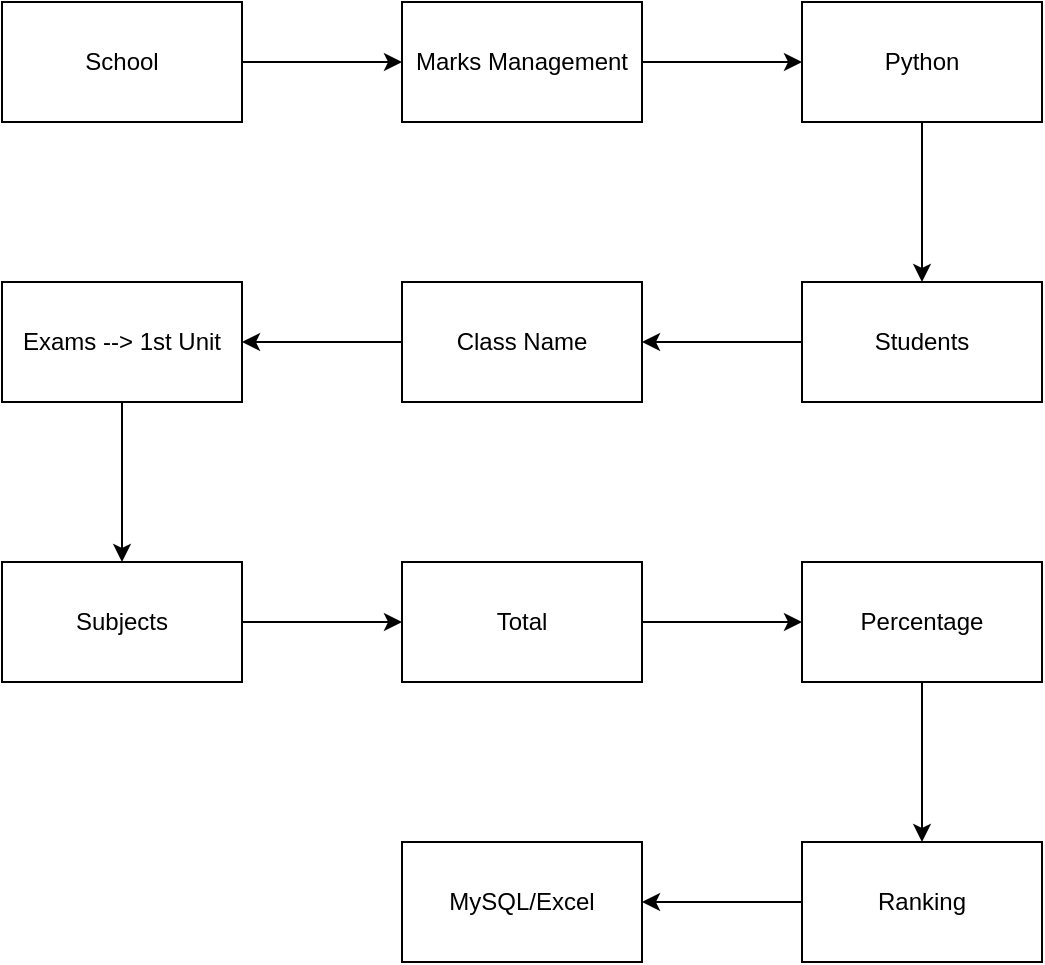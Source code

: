 <mxfile version="28.2.1">
  <diagram name="Page-1" id="y-BOeMATzjwb4VCk9Nun">
    <mxGraphModel dx="1042" dy="1662" grid="1" gridSize="10" guides="1" tooltips="1" connect="1" arrows="1" fold="1" page="1" pageScale="1" pageWidth="850" pageHeight="1100" math="0" shadow="0">
      <root>
        <mxCell id="0" />
        <mxCell id="1" parent="0" />
        <mxCell id="gLdjaeURrb0WV8xLbamN-3" value="" style="edgeStyle=orthogonalEdgeStyle;rounded=0;orthogonalLoop=1;jettySize=auto;html=1;" edge="1" parent="1" source="gLdjaeURrb0WV8xLbamN-1" target="gLdjaeURrb0WV8xLbamN-2">
          <mxGeometry relative="1" as="geometry" />
        </mxCell>
        <mxCell id="gLdjaeURrb0WV8xLbamN-1" value="School" style="rounded=0;whiteSpace=wrap;html=1;" vertex="1" parent="1">
          <mxGeometry x="110" y="-940" width="120" height="60" as="geometry" />
        </mxCell>
        <mxCell id="gLdjaeURrb0WV8xLbamN-5" value="" style="edgeStyle=orthogonalEdgeStyle;rounded=0;orthogonalLoop=1;jettySize=auto;html=1;" edge="1" parent="1" source="gLdjaeURrb0WV8xLbamN-2" target="gLdjaeURrb0WV8xLbamN-4">
          <mxGeometry relative="1" as="geometry" />
        </mxCell>
        <mxCell id="gLdjaeURrb0WV8xLbamN-2" value="Marks Management" style="whiteSpace=wrap;html=1;rounded=0;" vertex="1" parent="1">
          <mxGeometry x="310" y="-940" width="120" height="60" as="geometry" />
        </mxCell>
        <mxCell id="gLdjaeURrb0WV8xLbamN-7" value="" style="edgeStyle=orthogonalEdgeStyle;rounded=0;orthogonalLoop=1;jettySize=auto;html=1;" edge="1" parent="1" source="gLdjaeURrb0WV8xLbamN-4" target="gLdjaeURrb0WV8xLbamN-6">
          <mxGeometry relative="1" as="geometry" />
        </mxCell>
        <mxCell id="gLdjaeURrb0WV8xLbamN-4" value="Python" style="whiteSpace=wrap;html=1;rounded=0;" vertex="1" parent="1">
          <mxGeometry x="510" y="-940" width="120" height="60" as="geometry" />
        </mxCell>
        <mxCell id="gLdjaeURrb0WV8xLbamN-9" value="" style="edgeStyle=orthogonalEdgeStyle;rounded=0;orthogonalLoop=1;jettySize=auto;html=1;" edge="1" parent="1" source="gLdjaeURrb0WV8xLbamN-6" target="gLdjaeURrb0WV8xLbamN-8">
          <mxGeometry relative="1" as="geometry" />
        </mxCell>
        <mxCell id="gLdjaeURrb0WV8xLbamN-6" value="Students" style="whiteSpace=wrap;html=1;rounded=0;" vertex="1" parent="1">
          <mxGeometry x="510" y="-800" width="120" height="60" as="geometry" />
        </mxCell>
        <mxCell id="gLdjaeURrb0WV8xLbamN-11" value="" style="edgeStyle=orthogonalEdgeStyle;rounded=0;orthogonalLoop=1;jettySize=auto;html=1;" edge="1" parent="1" source="gLdjaeURrb0WV8xLbamN-8" target="gLdjaeURrb0WV8xLbamN-10">
          <mxGeometry relative="1" as="geometry" />
        </mxCell>
        <mxCell id="gLdjaeURrb0WV8xLbamN-8" value="Class Name" style="whiteSpace=wrap;html=1;rounded=0;" vertex="1" parent="1">
          <mxGeometry x="310" y="-800" width="120" height="60" as="geometry" />
        </mxCell>
        <mxCell id="gLdjaeURrb0WV8xLbamN-13" value="" style="edgeStyle=orthogonalEdgeStyle;rounded=0;orthogonalLoop=1;jettySize=auto;html=1;" edge="1" parent="1" source="gLdjaeURrb0WV8xLbamN-10" target="gLdjaeURrb0WV8xLbamN-12">
          <mxGeometry relative="1" as="geometry" />
        </mxCell>
        <mxCell id="gLdjaeURrb0WV8xLbamN-10" value="Exams --&amp;gt; 1st Unit" style="whiteSpace=wrap;html=1;rounded=0;" vertex="1" parent="1">
          <mxGeometry x="110" y="-800" width="120" height="60" as="geometry" />
        </mxCell>
        <mxCell id="gLdjaeURrb0WV8xLbamN-15" value="" style="edgeStyle=orthogonalEdgeStyle;rounded=0;orthogonalLoop=1;jettySize=auto;html=1;" edge="1" parent="1" source="gLdjaeURrb0WV8xLbamN-12" target="gLdjaeURrb0WV8xLbamN-14">
          <mxGeometry relative="1" as="geometry" />
        </mxCell>
        <mxCell id="gLdjaeURrb0WV8xLbamN-12" value="Subjects" style="whiteSpace=wrap;html=1;rounded=0;" vertex="1" parent="1">
          <mxGeometry x="110" y="-660" width="120" height="60" as="geometry" />
        </mxCell>
        <mxCell id="gLdjaeURrb0WV8xLbamN-17" value="" style="edgeStyle=orthogonalEdgeStyle;rounded=0;orthogonalLoop=1;jettySize=auto;html=1;" edge="1" parent="1" source="gLdjaeURrb0WV8xLbamN-14" target="gLdjaeURrb0WV8xLbamN-16">
          <mxGeometry relative="1" as="geometry" />
        </mxCell>
        <mxCell id="gLdjaeURrb0WV8xLbamN-14" value="Total" style="whiteSpace=wrap;html=1;rounded=0;" vertex="1" parent="1">
          <mxGeometry x="310" y="-660" width="120" height="60" as="geometry" />
        </mxCell>
        <mxCell id="gLdjaeURrb0WV8xLbamN-21" value="" style="edgeStyle=orthogonalEdgeStyle;rounded=0;orthogonalLoop=1;jettySize=auto;html=1;" edge="1" parent="1" source="gLdjaeURrb0WV8xLbamN-16" target="gLdjaeURrb0WV8xLbamN-20">
          <mxGeometry relative="1" as="geometry" />
        </mxCell>
        <mxCell id="gLdjaeURrb0WV8xLbamN-16" value="Percentage" style="whiteSpace=wrap;html=1;rounded=0;" vertex="1" parent="1">
          <mxGeometry x="510" y="-660" width="120" height="60" as="geometry" />
        </mxCell>
        <mxCell id="gLdjaeURrb0WV8xLbamN-23" value="" style="edgeStyle=orthogonalEdgeStyle;rounded=0;orthogonalLoop=1;jettySize=auto;html=1;" edge="1" parent="1" source="gLdjaeURrb0WV8xLbamN-20" target="gLdjaeURrb0WV8xLbamN-22">
          <mxGeometry relative="1" as="geometry" />
        </mxCell>
        <mxCell id="gLdjaeURrb0WV8xLbamN-20" value="Ranking" style="whiteSpace=wrap;html=1;rounded=0;" vertex="1" parent="1">
          <mxGeometry x="510" y="-520" width="120" height="60" as="geometry" />
        </mxCell>
        <mxCell id="gLdjaeURrb0WV8xLbamN-22" value="MySQL/Excel" style="whiteSpace=wrap;html=1;rounded=0;" vertex="1" parent="1">
          <mxGeometry x="310" y="-520" width="120" height="60" as="geometry" />
        </mxCell>
      </root>
    </mxGraphModel>
  </diagram>
</mxfile>
